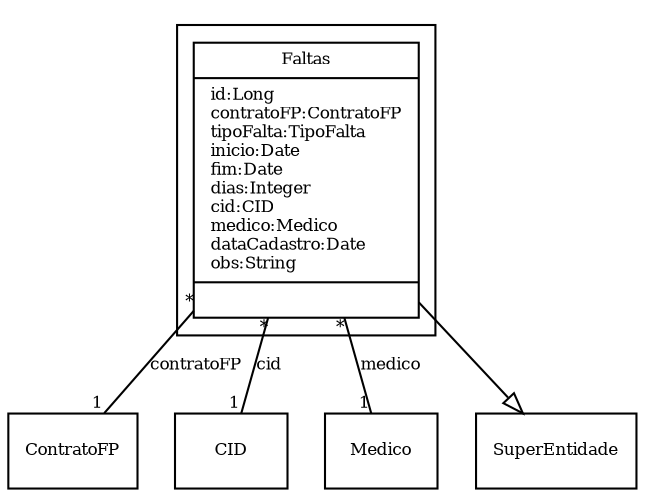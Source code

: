 digraph G{
fontname = "Times-Roman"
fontsize = 8

node [
        fontname = "Times-Roman"
        fontsize = 8
        shape = "record"
]

edge [
        fontname = "Times-Roman"
        fontsize = 8
]

subgraph clusterCONFERIR_FALTAS
{
Faltas [label = "{Faltas|id:Long\lcontratoFP:ContratoFP\ltipoFalta:TipoFalta\linicio:Date\lfim:Date\ldias:Integer\lcid:CID\lmedico:Medico\ldataCadastro:Date\lobs:String\l|\l}"]
}
edge [arrowhead = "none" headlabel = "1" taillabel = "*"] Faltas -> ContratoFP [label = "contratoFP"]
edge [arrowhead = "none" headlabel = "1" taillabel = "*"] Faltas -> CID [label = "cid"]
edge [arrowhead = "none" headlabel = "1" taillabel = "*"] Faltas -> Medico [label = "medico"]
edge [ arrowhead = "empty" headlabel = "" taillabel = ""] Faltas -> SuperEntidade
}
